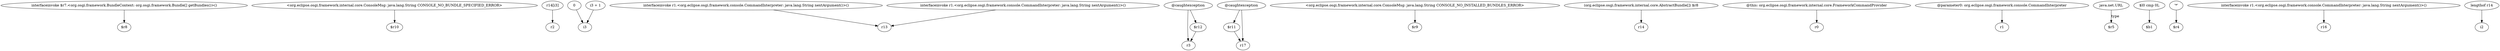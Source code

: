 digraph g {
0[label="interfaceinvoke $r7.<org.osgi.framework.BundleContext: org.osgi.framework.Bundle[] getBundles()>()"]
1[label="$r8"]
0->1[label=""]
2[label="<org.eclipse.osgi.framework.internal.core.ConsoleMsg: java.lang.String CONSOLE_NO_BUNDLE_SPECIFIED_ERROR>"]
3[label="$r10"]
2->3[label=""]
4[label="r14[i3]"]
5[label="r2"]
4->5[label=""]
6[label="0"]
7[label="i3"]
6->7[label=""]
8[label="interfaceinvoke r1.<org.eclipse.osgi.framework.console.CommandInterpreter: java.lang.String nextArgument()>()"]
9[label="r13"]
8->9[label=""]
10[label="@caughtexception"]
11[label="r3"]
10->11[label=""]
12[label="@caughtexception"]
13[label="$r11"]
12->13[label=""]
14[label="i3 + 1"]
14->7[label=""]
15[label="<org.eclipse.osgi.framework.internal.core.ConsoleMsg: java.lang.String CONSOLE_NO_INSTALLED_BUNDLES_ERROR>"]
16[label="$r9"]
15->16[label=""]
17[label="(org.eclipse.osgi.framework.internal.core.AbstractBundle[]) $r8"]
18[label="r14"]
17->18[label=""]
19[label="@this: org.eclipse.osgi.framework.internal.core.FrameworkCommandProvider"]
20[label="r0"]
19->20[label=""]
21[label="@parameter0: org.eclipse.osgi.framework.console.CommandInterpreter"]
22[label="r1"]
21->22[label=""]
23[label="java.net.URL"]
24[label="$r5"]
23->24[label="type"]
25[label="$l0 cmp 0L"]
26[label="$b1"]
25->26[label=""]
27[label="$r12"]
27->11[label=""]
28[label="r17"]
12->28[label=""]
29[label="'*'"]
30[label="$r4"]
29->30[label=""]
10->27[label=""]
31[label="interfaceinvoke r1.<org.eclipse.osgi.framework.console.CommandInterpreter: java.lang.String nextArgument()>()"]
32[label="r16"]
31->32[label=""]
33[label="lengthof r14"]
34[label="i2"]
33->34[label=""]
35[label="interfaceinvoke r1.<org.eclipse.osgi.framework.console.CommandInterpreter: java.lang.String nextArgument()>()"]
35->9[label=""]
13->28[label=""]
}